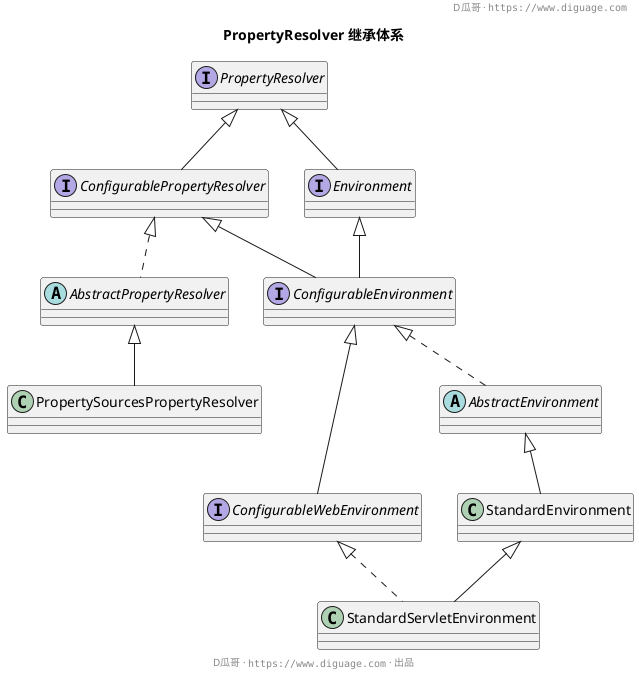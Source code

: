 @startuml
header D瓜哥 · ""https://www.diguage.com""

title **PropertyResolver 继承体系**
' 删除去不必要的某些类

interface PropertyResolver

interface ConfigurablePropertyResolver extends PropertyResolver

abstract class AbstractPropertyResolver implements ConfigurablePropertyResolver

class PropertySourcesPropertyResolver extends AbstractPropertyResolver

interface Environment extends PropertyResolver

interface ConfigurableEnvironment extends Environment, ConfigurablePropertyResolver

interface ConfigurableWebEnvironment extends ConfigurableEnvironment

abstract class AbstractEnvironment implements ConfigurableEnvironment

class StandardEnvironment extends AbstractEnvironment

class StandardServletEnvironment extends StandardEnvironment implements ConfigurableWebEnvironment

footer D瓜哥 · ""https://www.diguage.com"" · 出品
@enduml
